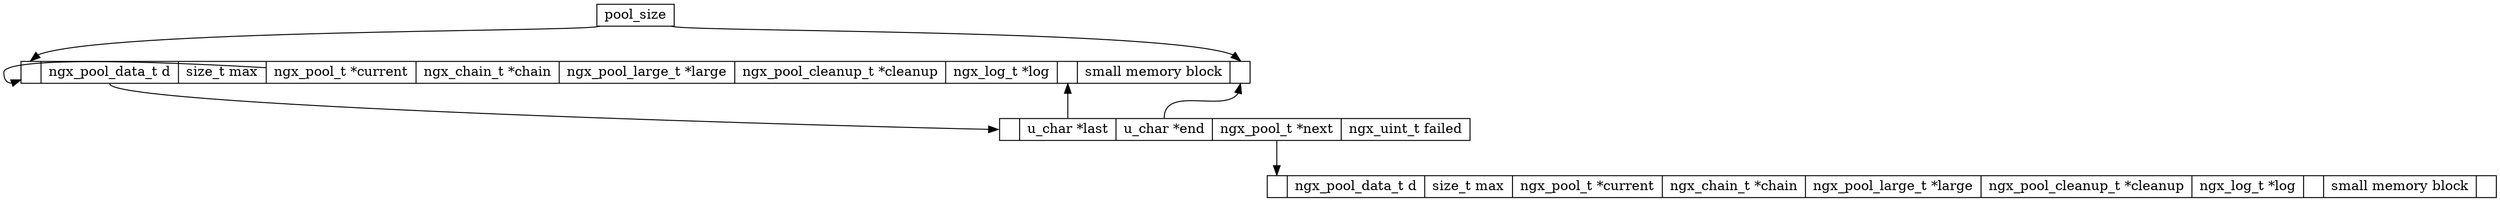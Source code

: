digraph g {
  node[shape=record,height=.1];

  node_pool_size[label=
  "<f0> pool_size"];

  node_pool[label=
  "<f0>
  |<f1> ngx_pool_data_t d
  |<f2> size_t max
  |<f3> ngx_pool_t *current
  |<f4> ngx_chain_t *chain
  |<f5> ngx_pool_large_t *large
  |<f6> ngx_pool_cleanup_t *cleanup
  |<f7> ngx_log_t *log
  |<f8>
  |<f9> small memory block
  |<f10>"];
  
  node_pool_data[label=
  "<f0>
  |<f1> u_char *last
  |<f2> u_char *end
  |<f3> ngx_pool_t *next
  |<f4> ngx_uint_t failed"];


  node_pool_next[label=
  "<f0>
  |<f1> ngx_pool_data_t d
  |<f2> size_t max
  |<f3> ngx_pool_t *current
  |<f4> ngx_chain_t *chain
  |<f5> ngx_pool_large_t *large
  |<f6> ngx_pool_cleanup_t *cleanup
  |<f7> ngx_log_t *log
  |<f8>
  |<f9> small memory block
  |<f10>"];

  "node_pool_size":f0 -> node_pool:f0;
  "node_pool_size":f0 -> node_pool:f10;

  "node_pool":f1 -> "node_pool_data":f0;

  "node_pool":f3 -> "node_pool":f0;

  "node_pool_data":f1 -> "node_pool":f8;
  "node_pool_data":f2 -> "node_pool":f10;
  "node_pool_data":f3 -> "node_pool_next":f0;

}